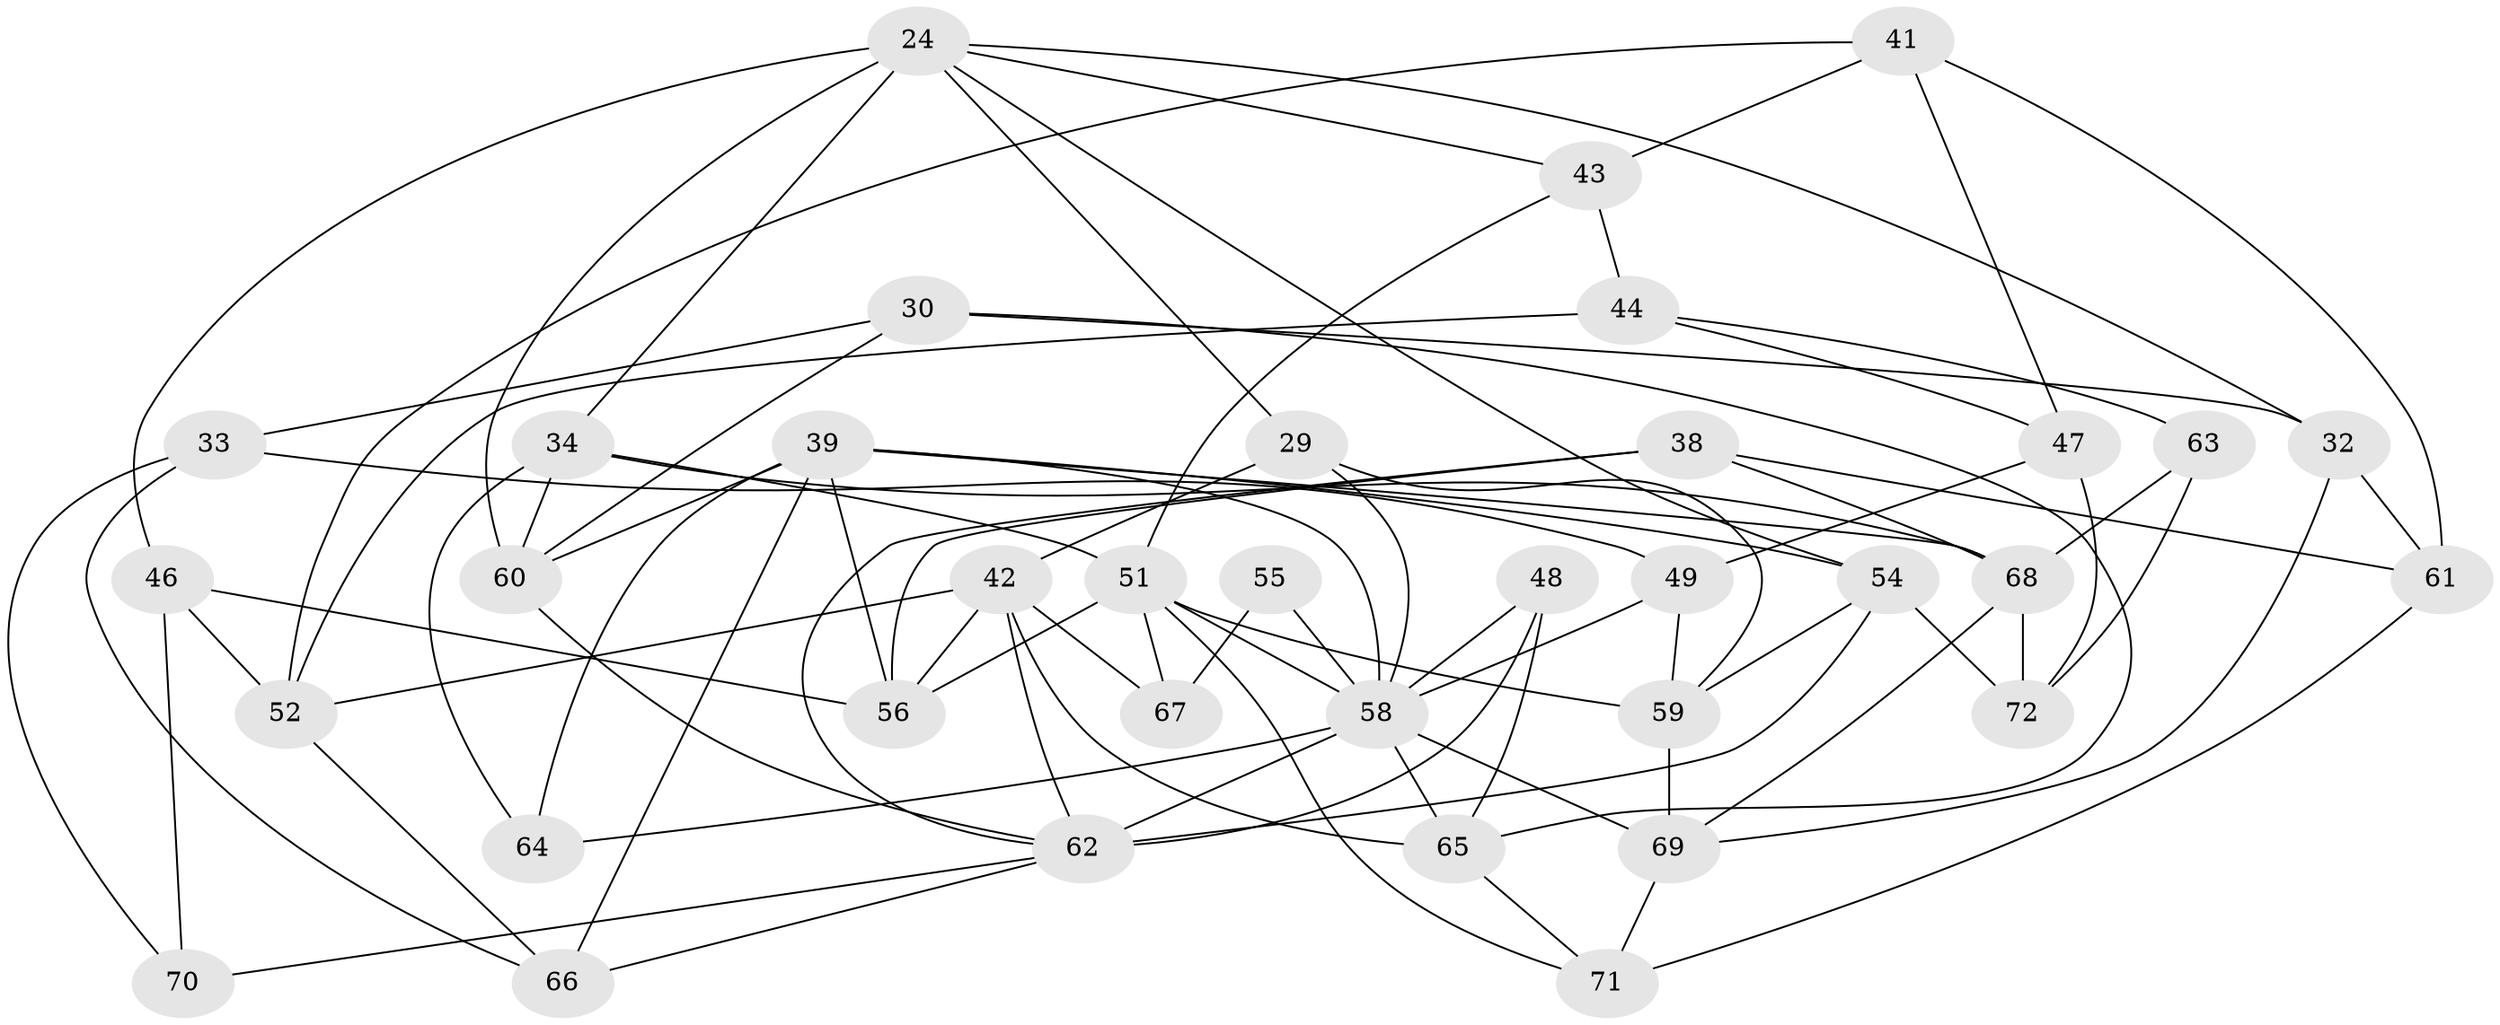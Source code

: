// original degree distribution, {4: 1.0}
// Generated by graph-tools (version 1.1) at 2025/57/03/09/25 04:57:03]
// undirected, 36 vertices, 84 edges
graph export_dot {
graph [start="1"]
  node [color=gray90,style=filled];
  24 [super="+1+6"];
  29;
  30;
  32;
  33;
  34 [super="+19"];
  38;
  39 [super="+26"];
  41;
  42 [super="+14"];
  43;
  44;
  46 [super="+28"];
  47;
  48 [super="+22"];
  49;
  51 [super="+18+17"];
  52 [super="+40"];
  54 [super="+21"];
  55;
  56 [super="+12"];
  58 [super="+25+36+10+57"];
  59 [super="+5+13"];
  60 [super="+53"];
  61;
  62 [super="+50+27"];
  63;
  64;
  65 [super="+15"];
  66;
  67;
  68 [super="+35"];
  69 [super="+37+45"];
  70;
  71;
  72 [super="+20"];
  24 -- 43;
  24 -- 34;
  24 -- 32;
  24 -- 29;
  24 -- 54;
  24 -- 46 [weight=2];
  24 -- 60;
  29 -- 59;
  29 -- 58;
  29 -- 42;
  30 -- 33;
  30 -- 32;
  30 -- 65;
  30 -- 60;
  32 -- 69;
  32 -- 61;
  33 -- 49;
  33 -- 70;
  33 -- 66;
  34 -- 64 [weight=2];
  34 -- 60;
  34 -- 51;
  34 -- 68;
  38 -- 62;
  38 -- 61;
  38 -- 56;
  38 -- 68;
  39 -- 64;
  39 -- 66;
  39 -- 68;
  39 -- 54;
  39 -- 56;
  39 -- 58;
  39 -- 60 [weight=2];
  41 -- 61;
  41 -- 47;
  41 -- 43;
  41 -- 52;
  42 -- 67;
  42 -- 62;
  42 -- 56;
  42 -- 65;
  42 -- 52;
  43 -- 44;
  43 -- 51;
  44 -- 63;
  44 -- 47;
  44 -- 52;
  46 -- 56;
  46 -- 52 [weight=2];
  46 -- 70;
  47 -- 49;
  47 -- 72;
  48 -- 62 [weight=3];
  48 -- 58 [weight=2];
  48 -- 65;
  49 -- 59;
  49 -- 58;
  51 -- 59 [weight=3];
  51 -- 67 [weight=2];
  51 -- 71;
  51 -- 56 [weight=2];
  51 -- 58 [weight=2];
  52 -- 66;
  54 -- 72 [weight=2];
  54 -- 59;
  54 -- 62;
  55 -- 58 [weight=3];
  55 -- 67;
  58 -- 62 [weight=2];
  58 -- 69 [weight=3];
  58 -- 64;
  58 -- 65 [weight=2];
  59 -- 69 [weight=2];
  60 -- 62;
  61 -- 71;
  62 -- 66;
  62 -- 70 [weight=2];
  63 -- 72 [weight=2];
  63 -- 68;
  65 -- 71;
  68 -- 69 [weight=3];
  68 -- 72;
  69 -- 71;
}
